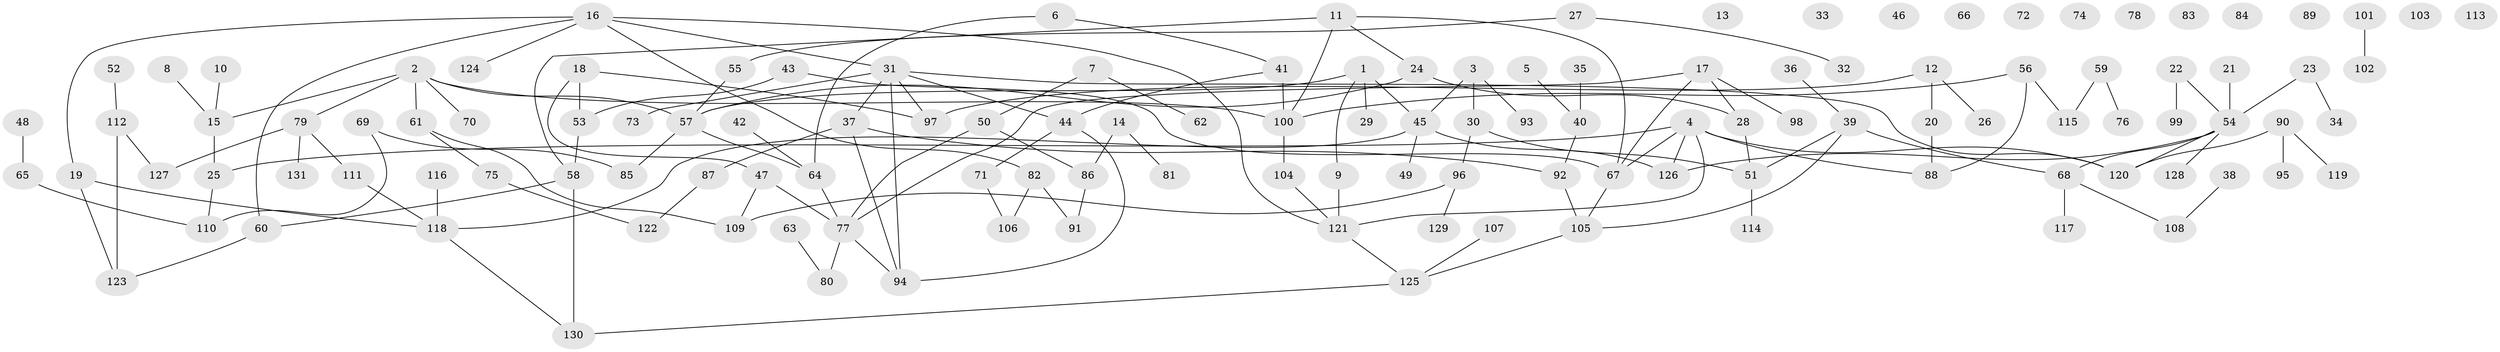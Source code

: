 // Generated by graph-tools (version 1.1) at 2025/38/03/09/25 04:38:48]
// undirected, 131 vertices, 154 edges
graph export_dot {
graph [start="1"]
  node [color=gray90,style=filled];
  1;
  2;
  3;
  4;
  5;
  6;
  7;
  8;
  9;
  10;
  11;
  12;
  13;
  14;
  15;
  16;
  17;
  18;
  19;
  20;
  21;
  22;
  23;
  24;
  25;
  26;
  27;
  28;
  29;
  30;
  31;
  32;
  33;
  34;
  35;
  36;
  37;
  38;
  39;
  40;
  41;
  42;
  43;
  44;
  45;
  46;
  47;
  48;
  49;
  50;
  51;
  52;
  53;
  54;
  55;
  56;
  57;
  58;
  59;
  60;
  61;
  62;
  63;
  64;
  65;
  66;
  67;
  68;
  69;
  70;
  71;
  72;
  73;
  74;
  75;
  76;
  77;
  78;
  79;
  80;
  81;
  82;
  83;
  84;
  85;
  86;
  87;
  88;
  89;
  90;
  91;
  92;
  93;
  94;
  95;
  96;
  97;
  98;
  99;
  100;
  101;
  102;
  103;
  104;
  105;
  106;
  107;
  108;
  109;
  110;
  111;
  112;
  113;
  114;
  115;
  116;
  117;
  118;
  119;
  120;
  121;
  122;
  123;
  124;
  125;
  126;
  127;
  128;
  129;
  130;
  131;
  1 -- 9;
  1 -- 29;
  1 -- 45;
  1 -- 57;
  2 -- 15;
  2 -- 57;
  2 -- 61;
  2 -- 70;
  2 -- 79;
  2 -- 100;
  3 -- 30;
  3 -- 45;
  3 -- 93;
  4 -- 25;
  4 -- 67;
  4 -- 88;
  4 -- 120;
  4 -- 121;
  4 -- 126;
  5 -- 40;
  6 -- 41;
  6 -- 64;
  7 -- 50;
  7 -- 62;
  8 -- 15;
  9 -- 121;
  10 -- 15;
  11 -- 24;
  11 -- 58;
  11 -- 67;
  11 -- 100;
  12 -- 20;
  12 -- 26;
  12 -- 97;
  14 -- 81;
  14 -- 86;
  15 -- 25;
  16 -- 19;
  16 -- 31;
  16 -- 60;
  16 -- 82;
  16 -- 121;
  16 -- 124;
  17 -- 28;
  17 -- 67;
  17 -- 77;
  17 -- 98;
  18 -- 47;
  18 -- 53;
  18 -- 97;
  19 -- 118;
  19 -- 123;
  20 -- 88;
  21 -- 54;
  22 -- 54;
  22 -- 99;
  23 -- 34;
  23 -- 54;
  24 -- 28;
  24 -- 57;
  25 -- 110;
  27 -- 32;
  27 -- 55;
  28 -- 51;
  30 -- 51;
  30 -- 96;
  31 -- 37;
  31 -- 44;
  31 -- 73;
  31 -- 94;
  31 -- 97;
  31 -- 120;
  35 -- 40;
  36 -- 39;
  37 -- 87;
  37 -- 92;
  37 -- 94;
  38 -- 108;
  39 -- 51;
  39 -- 68;
  39 -- 105;
  40 -- 92;
  41 -- 44;
  41 -- 100;
  42 -- 64;
  43 -- 53;
  43 -- 67;
  44 -- 71;
  44 -- 94;
  45 -- 49;
  45 -- 118;
  45 -- 126;
  47 -- 77;
  47 -- 109;
  48 -- 65;
  50 -- 77;
  50 -- 86;
  51 -- 114;
  52 -- 112;
  53 -- 58;
  54 -- 68;
  54 -- 120;
  54 -- 126;
  54 -- 128;
  55 -- 57;
  56 -- 88;
  56 -- 100;
  56 -- 115;
  57 -- 64;
  57 -- 85;
  58 -- 60;
  58 -- 130;
  59 -- 76;
  59 -- 115;
  60 -- 123;
  61 -- 75;
  61 -- 109;
  63 -- 80;
  64 -- 77;
  65 -- 110;
  67 -- 105;
  68 -- 108;
  68 -- 117;
  69 -- 85;
  69 -- 110;
  71 -- 106;
  75 -- 122;
  77 -- 80;
  77 -- 94;
  79 -- 111;
  79 -- 127;
  79 -- 131;
  82 -- 91;
  82 -- 106;
  86 -- 91;
  87 -- 122;
  90 -- 95;
  90 -- 119;
  90 -- 120;
  92 -- 105;
  96 -- 109;
  96 -- 129;
  100 -- 104;
  101 -- 102;
  104 -- 121;
  105 -- 125;
  107 -- 125;
  111 -- 118;
  112 -- 123;
  112 -- 127;
  116 -- 118;
  118 -- 130;
  121 -- 125;
  125 -- 130;
}
